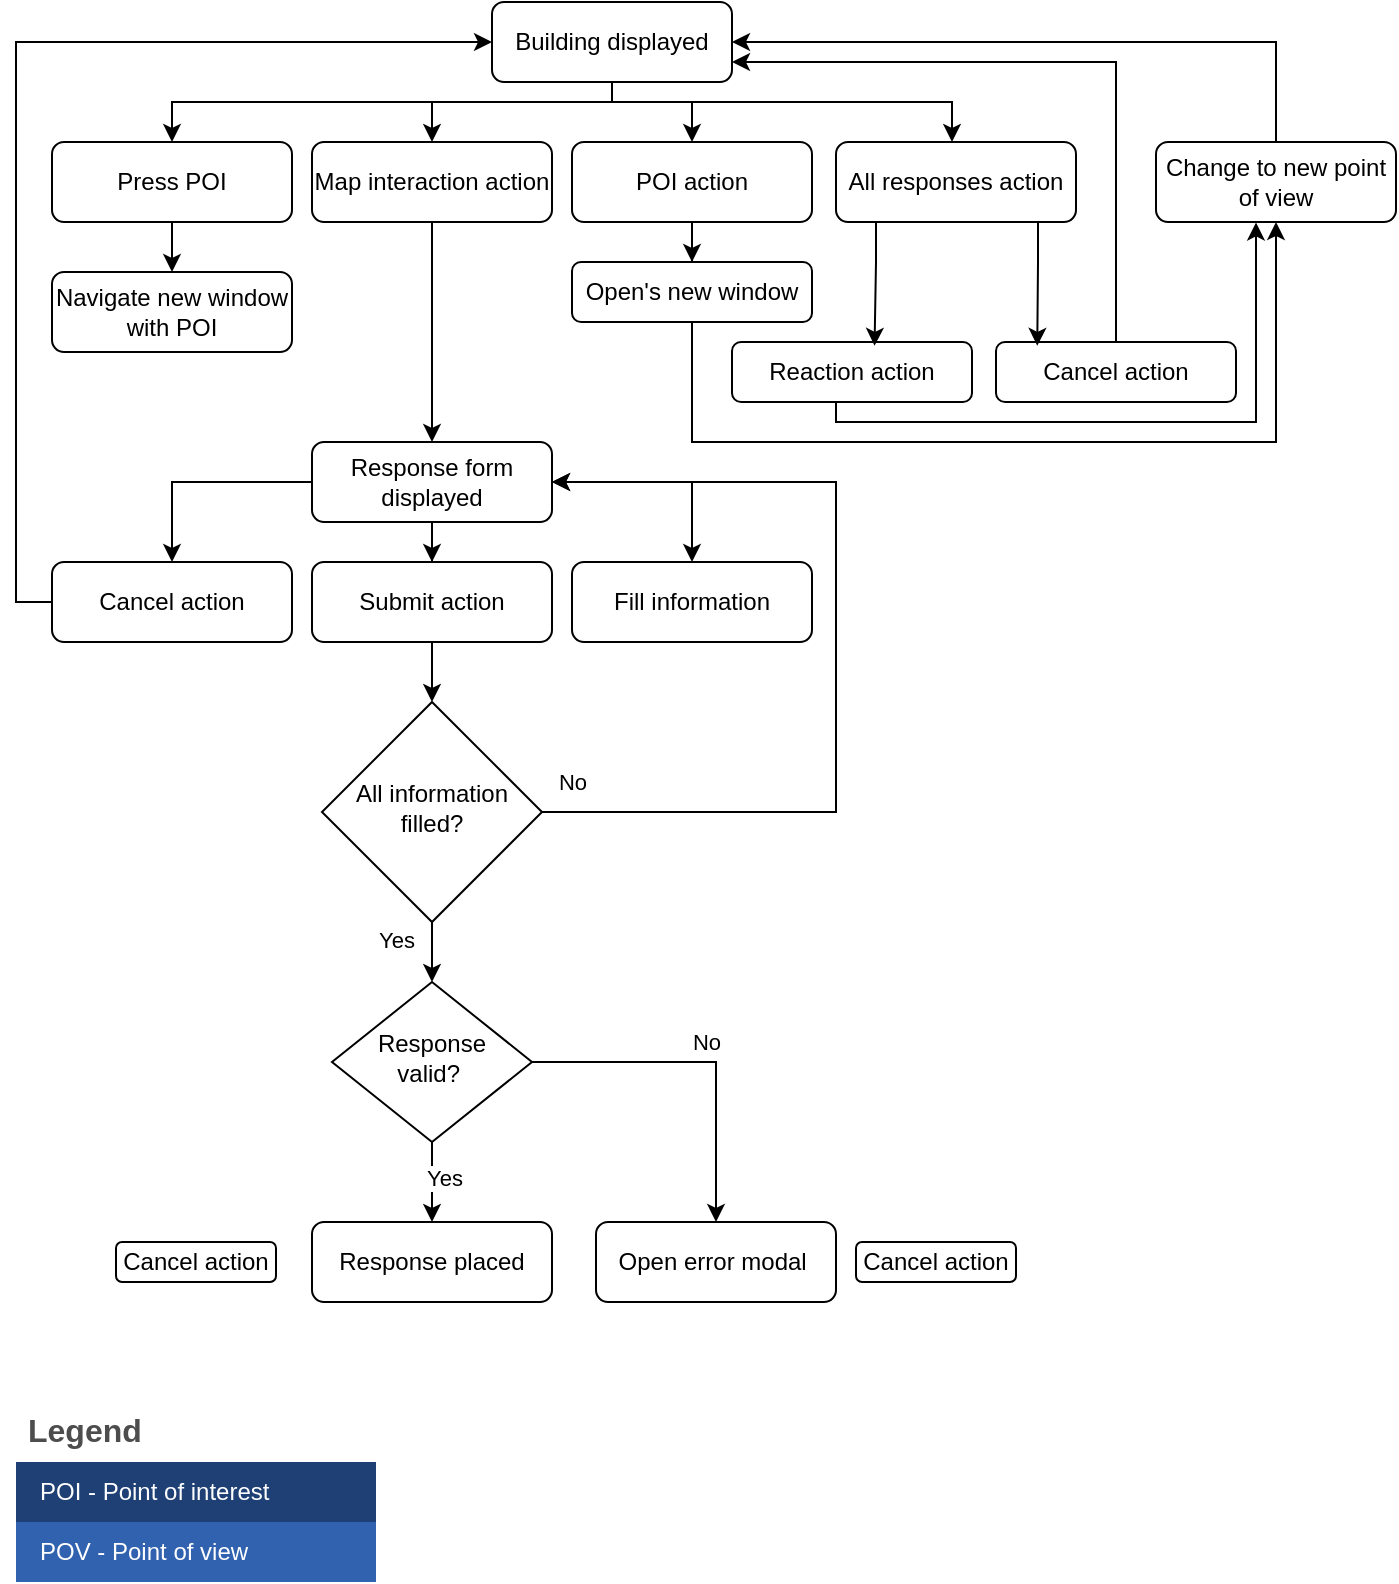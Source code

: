 <mxfile version="24.2.3" type="github">
  <diagram id="C5RBs43oDa-KdzZeNtuy" name="Page-1">
    <mxGraphModel dx="1029" dy="522" grid="1" gridSize="10" guides="1" tooltips="1" connect="1" arrows="1" fold="1" page="1" pageScale="1" pageWidth="827" pageHeight="1169" math="0" shadow="0">
      <root>
        <mxCell id="WIyWlLk6GJQsqaUBKTNV-0" />
        <mxCell id="WIyWlLk6GJQsqaUBKTNV-1" parent="WIyWlLk6GJQsqaUBKTNV-0" />
        <mxCell id="XO9gIzgupckmD5XVwx1u-64" value="" style="edgeStyle=orthogonalEdgeStyle;rounded=0;orthogonalLoop=1;jettySize=auto;html=1;" parent="WIyWlLk6GJQsqaUBKTNV-1" source="WIyWlLk6GJQsqaUBKTNV-7" target="XO9gIzgupckmD5XVwx1u-63" edge="1">
          <mxGeometry relative="1" as="geometry" />
        </mxCell>
        <mxCell id="WIyWlLk6GJQsqaUBKTNV-7" value="Press POI" style="rounded=1;whiteSpace=wrap;html=1;fontSize=12;glass=0;strokeWidth=1;shadow=0;" parent="WIyWlLk6GJQsqaUBKTNV-1" vertex="1">
          <mxGeometry x="58" y="90" width="120" height="40" as="geometry" />
        </mxCell>
        <mxCell id="WIyWlLk6GJQsqaUBKTNV-11" value="Response placed" style="rounded=1;whiteSpace=wrap;html=1;fontSize=12;glass=0;strokeWidth=1;shadow=0;" parent="WIyWlLk6GJQsqaUBKTNV-1" vertex="1">
          <mxGeometry x="188" y="630" width="120" height="40" as="geometry" />
        </mxCell>
        <mxCell id="XO9gIzgupckmD5XVwx1u-66" style="edgeStyle=orthogonalEdgeStyle;rounded=0;orthogonalLoop=1;jettySize=auto;html=1;" parent="WIyWlLk6GJQsqaUBKTNV-1" source="XO9gIzgupckmD5XVwx1u-0" target="WIyWlLk6GJQsqaUBKTNV-11" edge="1">
          <mxGeometry relative="1" as="geometry" />
        </mxCell>
        <mxCell id="XO9gIzgupckmD5XVwx1u-67" value="Yes" style="edgeLabel;html=1;align=center;verticalAlign=middle;resizable=0;points=[];" parent="XO9gIzgupckmD5XVwx1u-66" vertex="1" connectable="0">
          <mxGeometry x="0.372" relative="1" as="geometry">
            <mxPoint x="6" y="-10" as="offset" />
          </mxGeometry>
        </mxCell>
        <mxCell id="XO9gIzgupckmD5XVwx1u-68" style="edgeStyle=orthogonalEdgeStyle;rounded=0;orthogonalLoop=1;jettySize=auto;html=1;" parent="WIyWlLk6GJQsqaUBKTNV-1" source="XO9gIzgupckmD5XVwx1u-0" target="XO9gIzgupckmD5XVwx1u-3" edge="1">
          <mxGeometry relative="1" as="geometry" />
        </mxCell>
        <mxCell id="XO9gIzgupckmD5XVwx1u-69" value="No" style="edgeLabel;html=1;align=center;verticalAlign=middle;resizable=0;points=[];" parent="XO9gIzgupckmD5XVwx1u-68" vertex="1" connectable="0">
          <mxGeometry x="-0.46" y="-4" relative="1" as="geometry">
            <mxPoint x="40" y="-14" as="offset" />
          </mxGeometry>
        </mxCell>
        <mxCell id="XO9gIzgupckmD5XVwx1u-0" value="Response valid?&amp;nbsp;" style="rhombus;whiteSpace=wrap;html=1;shadow=0;fontFamily=Helvetica;fontSize=12;align=center;strokeWidth=1;spacing=6;spacingTop=-4;" parent="WIyWlLk6GJQsqaUBKTNV-1" vertex="1">
          <mxGeometry x="198" y="510" width="100" height="80" as="geometry" />
        </mxCell>
        <mxCell id="XO9gIzgupckmD5XVwx1u-3" value="Open error modal&amp;nbsp;" style="rounded=1;whiteSpace=wrap;html=1;fontSize=12;glass=0;strokeWidth=1;shadow=0;" parent="WIyWlLk6GJQsqaUBKTNV-1" vertex="1">
          <mxGeometry x="330" y="630" width="120" height="40" as="geometry" />
        </mxCell>
        <mxCell id="XO9gIzgupckmD5XVwx1u-20" style="edgeStyle=orthogonalEdgeStyle;rounded=0;orthogonalLoop=1;jettySize=auto;html=1;entryX=0.5;entryY=0;entryDx=0;entryDy=0;startArrow=classic;startFill=1;exitX=1;exitY=0.5;exitDx=0;exitDy=0;" parent="WIyWlLk6GJQsqaUBKTNV-1" source="XO9gIzgupckmD5XVwx1u-6" target="XO9gIzgupckmD5XVwx1u-8" edge="1">
          <mxGeometry relative="1" as="geometry">
            <mxPoint x="368" y="250" as="sourcePoint" />
          </mxGeometry>
        </mxCell>
        <mxCell id="XO9gIzgupckmD5XVwx1u-21" style="edgeStyle=orthogonalEdgeStyle;rounded=0;orthogonalLoop=1;jettySize=auto;html=1;entryX=0.5;entryY=0;entryDx=0;entryDy=0;" parent="WIyWlLk6GJQsqaUBKTNV-1" source="XO9gIzgupckmD5XVwx1u-6" target="XO9gIzgupckmD5XVwx1u-9" edge="1">
          <mxGeometry relative="1" as="geometry" />
        </mxCell>
        <mxCell id="XO9gIzgupckmD5XVwx1u-22" style="edgeStyle=orthogonalEdgeStyle;rounded=0;orthogonalLoop=1;jettySize=auto;html=1;entryX=0.5;entryY=0;entryDx=0;entryDy=0;" parent="WIyWlLk6GJQsqaUBKTNV-1" source="XO9gIzgupckmD5XVwx1u-6" target="XO9gIzgupckmD5XVwx1u-7" edge="1">
          <mxGeometry relative="1" as="geometry" />
        </mxCell>
        <mxCell id="XO9gIzgupckmD5XVwx1u-6" value="Response form displayed" style="rounded=1;whiteSpace=wrap;html=1;fontSize=12;glass=0;strokeWidth=1;shadow=0;" parent="WIyWlLk6GJQsqaUBKTNV-1" vertex="1">
          <mxGeometry x="188" y="240" width="120" height="40" as="geometry" />
        </mxCell>
        <mxCell id="XO9gIzgupckmD5XVwx1u-70" style="edgeStyle=orthogonalEdgeStyle;rounded=0;orthogonalLoop=1;jettySize=auto;html=1;entryX=0;entryY=0.5;entryDx=0;entryDy=0;" parent="WIyWlLk6GJQsqaUBKTNV-1" source="XO9gIzgupckmD5XVwx1u-7" target="XO9gIzgupckmD5XVwx1u-34" edge="1">
          <mxGeometry relative="1" as="geometry">
            <Array as="points">
              <mxPoint x="40" y="320" />
              <mxPoint x="40" y="40" />
            </Array>
          </mxGeometry>
        </mxCell>
        <mxCell id="XO9gIzgupckmD5XVwx1u-7" value="Cancel action" style="rounded=1;whiteSpace=wrap;html=1;fontSize=12;glass=0;strokeWidth=1;shadow=0;" parent="WIyWlLk6GJQsqaUBKTNV-1" vertex="1">
          <mxGeometry x="58" y="300" width="120" height="40" as="geometry" />
        </mxCell>
        <mxCell id="XO9gIzgupckmD5XVwx1u-8" value="Fill information" style="rounded=1;whiteSpace=wrap;html=1;fontSize=12;glass=0;strokeWidth=1;shadow=0;" parent="WIyWlLk6GJQsqaUBKTNV-1" vertex="1">
          <mxGeometry x="318" y="300" width="120" height="40" as="geometry" />
        </mxCell>
        <mxCell id="XO9gIzgupckmD5XVwx1u-19" style="edgeStyle=orthogonalEdgeStyle;rounded=0;orthogonalLoop=1;jettySize=auto;html=1;entryX=0.5;entryY=0;entryDx=0;entryDy=0;" parent="WIyWlLk6GJQsqaUBKTNV-1" source="XO9gIzgupckmD5XVwx1u-9" target="XO9gIzgupckmD5XVwx1u-14" edge="1">
          <mxGeometry relative="1" as="geometry" />
        </mxCell>
        <mxCell id="XO9gIzgupckmD5XVwx1u-9" value="Submit action" style="rounded=1;whiteSpace=wrap;html=1;fontSize=12;glass=0;strokeWidth=1;shadow=0;" parent="WIyWlLk6GJQsqaUBKTNV-1" vertex="1">
          <mxGeometry x="188" y="300" width="120" height="40" as="geometry" />
        </mxCell>
        <mxCell id="XO9gIzgupckmD5XVwx1u-18" style="edgeStyle=orthogonalEdgeStyle;rounded=0;orthogonalLoop=1;jettySize=auto;html=1;entryX=0.5;entryY=0;entryDx=0;entryDy=0;" parent="WIyWlLk6GJQsqaUBKTNV-1" source="XO9gIzgupckmD5XVwx1u-14" target="XO9gIzgupckmD5XVwx1u-0" edge="1">
          <mxGeometry relative="1" as="geometry" />
        </mxCell>
        <mxCell id="VDAlNxBbB4RQJf3NabmS-0" value="Yes" style="edgeLabel;html=1;align=center;verticalAlign=middle;resizable=0;points=[];" parent="XO9gIzgupckmD5XVwx1u-18" vertex="1" connectable="0">
          <mxGeometry x="-0.649" y="-5" relative="1" as="geometry">
            <mxPoint x="-13" as="offset" />
          </mxGeometry>
        </mxCell>
        <mxCell id="XO9gIzgupckmD5XVwx1u-26" style="edgeStyle=orthogonalEdgeStyle;rounded=0;orthogonalLoop=1;jettySize=auto;html=1;entryX=1;entryY=0.5;entryDx=0;entryDy=0;exitX=1;exitY=0.5;exitDx=0;exitDy=0;" parent="WIyWlLk6GJQsqaUBKTNV-1" source="XO9gIzgupckmD5XVwx1u-14" target="XO9gIzgupckmD5XVwx1u-6" edge="1">
          <mxGeometry relative="1" as="geometry">
            <mxPoint x="548" y="435" as="targetPoint" />
            <Array as="points">
              <mxPoint x="450" y="425" />
              <mxPoint x="450" y="260" />
            </Array>
          </mxGeometry>
        </mxCell>
        <mxCell id="VDAlNxBbB4RQJf3NabmS-1" value="No" style="edgeLabel;html=1;align=center;verticalAlign=middle;resizable=0;points=[];" parent="XO9gIzgupckmD5XVwx1u-26" vertex="1" connectable="0">
          <mxGeometry x="-0.792" y="1" relative="1" as="geometry">
            <mxPoint x="-32" y="-14" as="offset" />
          </mxGeometry>
        </mxCell>
        <mxCell id="XO9gIzgupckmD5XVwx1u-14" value="All information filled?" style="rhombus;whiteSpace=wrap;html=1;shadow=0;fontFamily=Helvetica;fontSize=12;align=center;strokeWidth=1;spacing=6;spacingTop=-4;" parent="WIyWlLk6GJQsqaUBKTNV-1" vertex="1">
          <mxGeometry x="193" y="370" width="110" height="110" as="geometry" />
        </mxCell>
        <mxCell id="XO9gIzgupckmD5XVwx1u-71" style="edgeStyle=orthogonalEdgeStyle;rounded=0;orthogonalLoop=1;jettySize=auto;html=1;" parent="WIyWlLk6GJQsqaUBKTNV-1" source="XO9gIzgupckmD5XVwx1u-31" target="XO9gIzgupckmD5XVwx1u-6" edge="1">
          <mxGeometry relative="1" as="geometry" />
        </mxCell>
        <mxCell id="XO9gIzgupckmD5XVwx1u-31" value="Map interaction action" style="rounded=1;whiteSpace=wrap;html=1;fontSize=12;glass=0;strokeWidth=1;shadow=0;" parent="WIyWlLk6GJQsqaUBKTNV-1" vertex="1">
          <mxGeometry x="188" y="90" width="120" height="40" as="geometry" />
        </mxCell>
        <mxCell id="N1aVT5sXwP7RHhevACvV-1" style="edgeStyle=orthogonalEdgeStyle;rounded=0;orthogonalLoop=1;jettySize=auto;html=1;entryX=0.5;entryY=0;entryDx=0;entryDy=0;" edge="1" parent="WIyWlLk6GJQsqaUBKTNV-1" source="XO9gIzgupckmD5XVwx1u-33" target="30b6LjPP9-UYz2XBnzv8-0">
          <mxGeometry relative="1" as="geometry" />
        </mxCell>
        <mxCell id="XO9gIzgupckmD5XVwx1u-33" value="POI action" style="rounded=1;whiteSpace=wrap;html=1;fontSize=12;glass=0;strokeWidth=1;shadow=0;" parent="WIyWlLk6GJQsqaUBKTNV-1" vertex="1">
          <mxGeometry x="318" y="90" width="120" height="40" as="geometry" />
        </mxCell>
        <mxCell id="XO9gIzgupckmD5XVwx1u-60" style="edgeStyle=orthogonalEdgeStyle;rounded=0;orthogonalLoop=1;jettySize=auto;html=1;entryX=0.5;entryY=0;entryDx=0;entryDy=0;" parent="WIyWlLk6GJQsqaUBKTNV-1" source="XO9gIzgupckmD5XVwx1u-34" target="XO9gIzgupckmD5XVwx1u-33" edge="1">
          <mxGeometry relative="1" as="geometry">
            <Array as="points">
              <mxPoint x="338" y="70" />
              <mxPoint x="378" y="70" />
            </Array>
          </mxGeometry>
        </mxCell>
        <mxCell id="XO9gIzgupckmD5XVwx1u-61" style="edgeStyle=orthogonalEdgeStyle;rounded=0;orthogonalLoop=1;jettySize=auto;html=1;" parent="WIyWlLk6GJQsqaUBKTNV-1" source="XO9gIzgupckmD5XVwx1u-34" target="XO9gIzgupckmD5XVwx1u-36" edge="1">
          <mxGeometry relative="1" as="geometry">
            <Array as="points">
              <mxPoint x="338" y="70" />
              <mxPoint x="508" y="70" />
            </Array>
          </mxGeometry>
        </mxCell>
        <mxCell id="XO9gIzgupckmD5XVwx1u-62" style="edgeStyle=orthogonalEdgeStyle;rounded=0;orthogonalLoop=1;jettySize=auto;html=1;" parent="WIyWlLk6GJQsqaUBKTNV-1" source="XO9gIzgupckmD5XVwx1u-34" target="XO9gIzgupckmD5XVwx1u-31" edge="1">
          <mxGeometry relative="1" as="geometry">
            <Array as="points">
              <mxPoint x="338" y="70" />
              <mxPoint x="248" y="70" />
            </Array>
          </mxGeometry>
        </mxCell>
        <mxCell id="XO9gIzgupckmD5XVwx1u-65" style="edgeStyle=orthogonalEdgeStyle;rounded=0;orthogonalLoop=1;jettySize=auto;html=1;entryX=0.5;entryY=0;entryDx=0;entryDy=0;" parent="WIyWlLk6GJQsqaUBKTNV-1" source="XO9gIzgupckmD5XVwx1u-34" target="WIyWlLk6GJQsqaUBKTNV-7" edge="1">
          <mxGeometry relative="1" as="geometry">
            <Array as="points">
              <mxPoint x="338" y="70" />
              <mxPoint x="118" y="70" />
            </Array>
          </mxGeometry>
        </mxCell>
        <mxCell id="XO9gIzgupckmD5XVwx1u-34" value="Building displayed" style="rounded=1;whiteSpace=wrap;html=1;fontSize=12;glass=0;strokeWidth=1;shadow=0;" parent="WIyWlLk6GJQsqaUBKTNV-1" vertex="1">
          <mxGeometry x="278" y="20" width="120" height="40" as="geometry" />
        </mxCell>
        <mxCell id="XO9gIzgupckmD5XVwx1u-36" value="All responses action" style="rounded=1;whiteSpace=wrap;html=1;fontSize=12;glass=0;strokeWidth=1;shadow=0;" parent="WIyWlLk6GJQsqaUBKTNV-1" vertex="1">
          <mxGeometry x="450" y="90" width="120" height="40" as="geometry" />
        </mxCell>
        <mxCell id="XO9gIzgupckmD5XVwx1u-74" style="edgeStyle=orthogonalEdgeStyle;rounded=0;orthogonalLoop=1;jettySize=auto;html=1;entryX=0.42;entryY=1.005;entryDx=0;entryDy=0;entryPerimeter=0;" parent="WIyWlLk6GJQsqaUBKTNV-1" edge="1" target="XO9gIzgupckmD5XVwx1u-50">
          <mxGeometry relative="1" as="geometry">
            <Array as="points">
              <mxPoint x="450" y="230" />
              <mxPoint x="660" y="230" />
              <mxPoint x="660" y="130" />
            </Array>
            <mxPoint x="450" y="220" as="sourcePoint" />
            <mxPoint x="680" y="130" as="targetPoint" />
          </mxGeometry>
        </mxCell>
        <mxCell id="XO9gIzgupckmD5XVwx1u-49" value="Reaction action" style="rounded=1;whiteSpace=wrap;html=1;fontSize=12;glass=0;strokeWidth=1;shadow=0;" parent="WIyWlLk6GJQsqaUBKTNV-1" vertex="1">
          <mxGeometry x="398" y="190" width="120" height="30" as="geometry" />
        </mxCell>
        <mxCell id="XO9gIzgupckmD5XVwx1u-73" style="edgeStyle=orthogonalEdgeStyle;rounded=0;orthogonalLoop=1;jettySize=auto;html=1;entryX=1;entryY=0.5;entryDx=0;entryDy=0;" parent="WIyWlLk6GJQsqaUBKTNV-1" source="XO9gIzgupckmD5XVwx1u-50" target="XO9gIzgupckmD5XVwx1u-34" edge="1">
          <mxGeometry relative="1" as="geometry">
            <Array as="points">
              <mxPoint x="670" y="40" />
            </Array>
          </mxGeometry>
        </mxCell>
        <mxCell id="XO9gIzgupckmD5XVwx1u-50" value="Change to new point of view" style="rounded=1;whiteSpace=wrap;html=1;fontSize=12;glass=0;strokeWidth=1;shadow=0;" parent="WIyWlLk6GJQsqaUBKTNV-1" vertex="1">
          <mxGeometry x="610" y="90" width="120" height="40" as="geometry" />
        </mxCell>
        <mxCell id="XO9gIzgupckmD5XVwx1u-63" value="Navigate new window with POI" style="rounded=1;whiteSpace=wrap;html=1;fontSize=12;glass=0;strokeWidth=1;shadow=0;" parent="WIyWlLk6GJQsqaUBKTNV-1" vertex="1">
          <mxGeometry x="58" y="155" width="120" height="40" as="geometry" />
        </mxCell>
        <mxCell id="XO9gIzgupckmD5XVwx1u-81" style="edgeStyle=orthogonalEdgeStyle;rounded=0;orthogonalLoop=1;jettySize=auto;html=1;entryX=1;entryY=0.75;entryDx=0;entryDy=0;" parent="WIyWlLk6GJQsqaUBKTNV-1" source="XO9gIzgupckmD5XVwx1u-72" target="XO9gIzgupckmD5XVwx1u-34" edge="1">
          <mxGeometry relative="1" as="geometry">
            <Array as="points">
              <mxPoint x="590" y="50" />
            </Array>
          </mxGeometry>
        </mxCell>
        <mxCell id="XO9gIzgupckmD5XVwx1u-72" value="Cancel action" style="rounded=1;whiteSpace=wrap;html=1;fontSize=12;glass=0;strokeWidth=1;shadow=0;" parent="WIyWlLk6GJQsqaUBKTNV-1" vertex="1">
          <mxGeometry x="530" y="190" width="120" height="30" as="geometry" />
        </mxCell>
        <mxCell id="XO9gIzgupckmD5XVwx1u-84" style="edgeStyle=orthogonalEdgeStyle;rounded=0;orthogonalLoop=1;jettySize=auto;html=1;exitX=0.75;exitY=1;exitDx=0;exitDy=0;entryX=0.172;entryY=0.063;entryDx=0;entryDy=0;entryPerimeter=0;" parent="WIyWlLk6GJQsqaUBKTNV-1" source="XO9gIzgupckmD5XVwx1u-36" target="XO9gIzgupckmD5XVwx1u-72" edge="1">
          <mxGeometry relative="1" as="geometry">
            <Array as="points">
              <mxPoint x="551" y="130" />
              <mxPoint x="551" y="150" />
            </Array>
          </mxGeometry>
        </mxCell>
        <mxCell id="XO9gIzgupckmD5XVwx1u-85" style="edgeStyle=orthogonalEdgeStyle;rounded=0;orthogonalLoop=1;jettySize=auto;html=1;exitX=0.25;exitY=1;exitDx=0;exitDy=0;entryX=0.594;entryY=0.064;entryDx=0;entryDy=0;entryPerimeter=0;" parent="WIyWlLk6GJQsqaUBKTNV-1" source="XO9gIzgupckmD5XVwx1u-36" target="XO9gIzgupckmD5XVwx1u-49" edge="1">
          <mxGeometry relative="1" as="geometry">
            <Array as="points">
              <mxPoint x="470" y="130" />
              <mxPoint x="470" y="150" />
              <mxPoint x="469" y="150" />
            </Array>
          </mxGeometry>
        </mxCell>
        <mxCell id="XO9gIzgupckmD5XVwx1u-86" value="Legend" style="shape=table;startSize=30;container=1;collapsible=0;childLayout=tableLayout;fontSize=16;align=left;verticalAlign=top;fillColor=none;strokeColor=none;fontColor=#4D4D4D;fontStyle=1;spacingLeft=6;spacing=0;resizable=0;" parent="WIyWlLk6GJQsqaUBKTNV-1" vertex="1">
          <mxGeometry x="40" y="720" width="180" height="90" as="geometry" />
        </mxCell>
        <mxCell id="XO9gIzgupckmD5XVwx1u-87" value="" style="shape=tableRow;horizontal=0;startSize=0;swimlaneHead=0;swimlaneBody=0;strokeColor=inherit;top=0;left=0;bottom=0;right=0;collapsible=0;dropTarget=0;fillColor=none;points=[[0,0.5],[1,0.5]];portConstraint=eastwest;fontSize=12;" parent="XO9gIzgupckmD5XVwx1u-86" vertex="1">
          <mxGeometry y="30" width="180" height="30" as="geometry" />
        </mxCell>
        <mxCell id="XO9gIzgupckmD5XVwx1u-88" value="POI - Point of interest" style="shape=partialRectangle;html=1;whiteSpace=wrap;connectable=0;strokeColor=inherit;overflow=hidden;fillColor=#1E4074;top=0;left=0;bottom=0;right=0;pointerEvents=1;fontSize=12;align=left;fontColor=#FFFFFF;gradientColor=none;spacingLeft=10;spacingRight=4;" parent="XO9gIzgupckmD5XVwx1u-87" vertex="1">
          <mxGeometry width="180" height="30" as="geometry">
            <mxRectangle width="180" height="30" as="alternateBounds" />
          </mxGeometry>
        </mxCell>
        <mxCell id="XO9gIzgupckmD5XVwx1u-89" value="" style="shape=tableRow;horizontal=0;startSize=0;swimlaneHead=0;swimlaneBody=0;strokeColor=inherit;top=0;left=0;bottom=0;right=0;collapsible=0;dropTarget=0;fillColor=none;points=[[0,0.5],[1,0.5]];portConstraint=eastwest;fontSize=12;" parent="XO9gIzgupckmD5XVwx1u-86" vertex="1">
          <mxGeometry y="60" width="180" height="30" as="geometry" />
        </mxCell>
        <mxCell id="XO9gIzgupckmD5XVwx1u-90" value="POV - Point of view" style="shape=partialRectangle;html=1;whiteSpace=wrap;connectable=0;strokeColor=inherit;overflow=hidden;fillColor=#3162AF;top=0;left=0;bottom=0;right=0;pointerEvents=1;fontSize=12;align=left;fontColor=#FFFFFF;gradientColor=none;spacingLeft=10;spacingRight=4;" parent="XO9gIzgupckmD5XVwx1u-89" vertex="1">
          <mxGeometry width="180" height="30" as="geometry">
            <mxRectangle width="180" height="30" as="alternateBounds" />
          </mxGeometry>
        </mxCell>
        <mxCell id="N1aVT5sXwP7RHhevACvV-2" style="edgeStyle=orthogonalEdgeStyle;rounded=0;orthogonalLoop=1;jettySize=auto;html=1;entryX=0.5;entryY=1;entryDx=0;entryDy=0;" edge="1" parent="WIyWlLk6GJQsqaUBKTNV-1" source="30b6LjPP9-UYz2XBnzv8-0" target="XO9gIzgupckmD5XVwx1u-50">
          <mxGeometry relative="1" as="geometry">
            <Array as="points">
              <mxPoint x="378" y="240" />
              <mxPoint x="670" y="240" />
            </Array>
          </mxGeometry>
        </mxCell>
        <mxCell id="30b6LjPP9-UYz2XBnzv8-0" value="Open&#39;s new window" style="rounded=1;whiteSpace=wrap;html=1;fontSize=12;glass=0;strokeWidth=1;shadow=0;" parent="WIyWlLk6GJQsqaUBKTNV-1" vertex="1">
          <mxGeometry x="318" y="150" width="120" height="30" as="geometry" />
        </mxCell>
        <mxCell id="N1aVT5sXwP7RHhevACvV-3" value="Cancel action" style="rounded=1;whiteSpace=wrap;html=1;fontSize=12;glass=0;strokeWidth=1;shadow=0;" vertex="1" parent="WIyWlLk6GJQsqaUBKTNV-1">
          <mxGeometry x="90" y="640" width="80" height="20" as="geometry" />
        </mxCell>
        <mxCell id="N1aVT5sXwP7RHhevACvV-5" value="Cancel action" style="rounded=1;whiteSpace=wrap;html=1;fontSize=12;glass=0;strokeWidth=1;shadow=0;" vertex="1" parent="WIyWlLk6GJQsqaUBKTNV-1">
          <mxGeometry x="460" y="640" width="80" height="20" as="geometry" />
        </mxCell>
      </root>
    </mxGraphModel>
  </diagram>
</mxfile>
